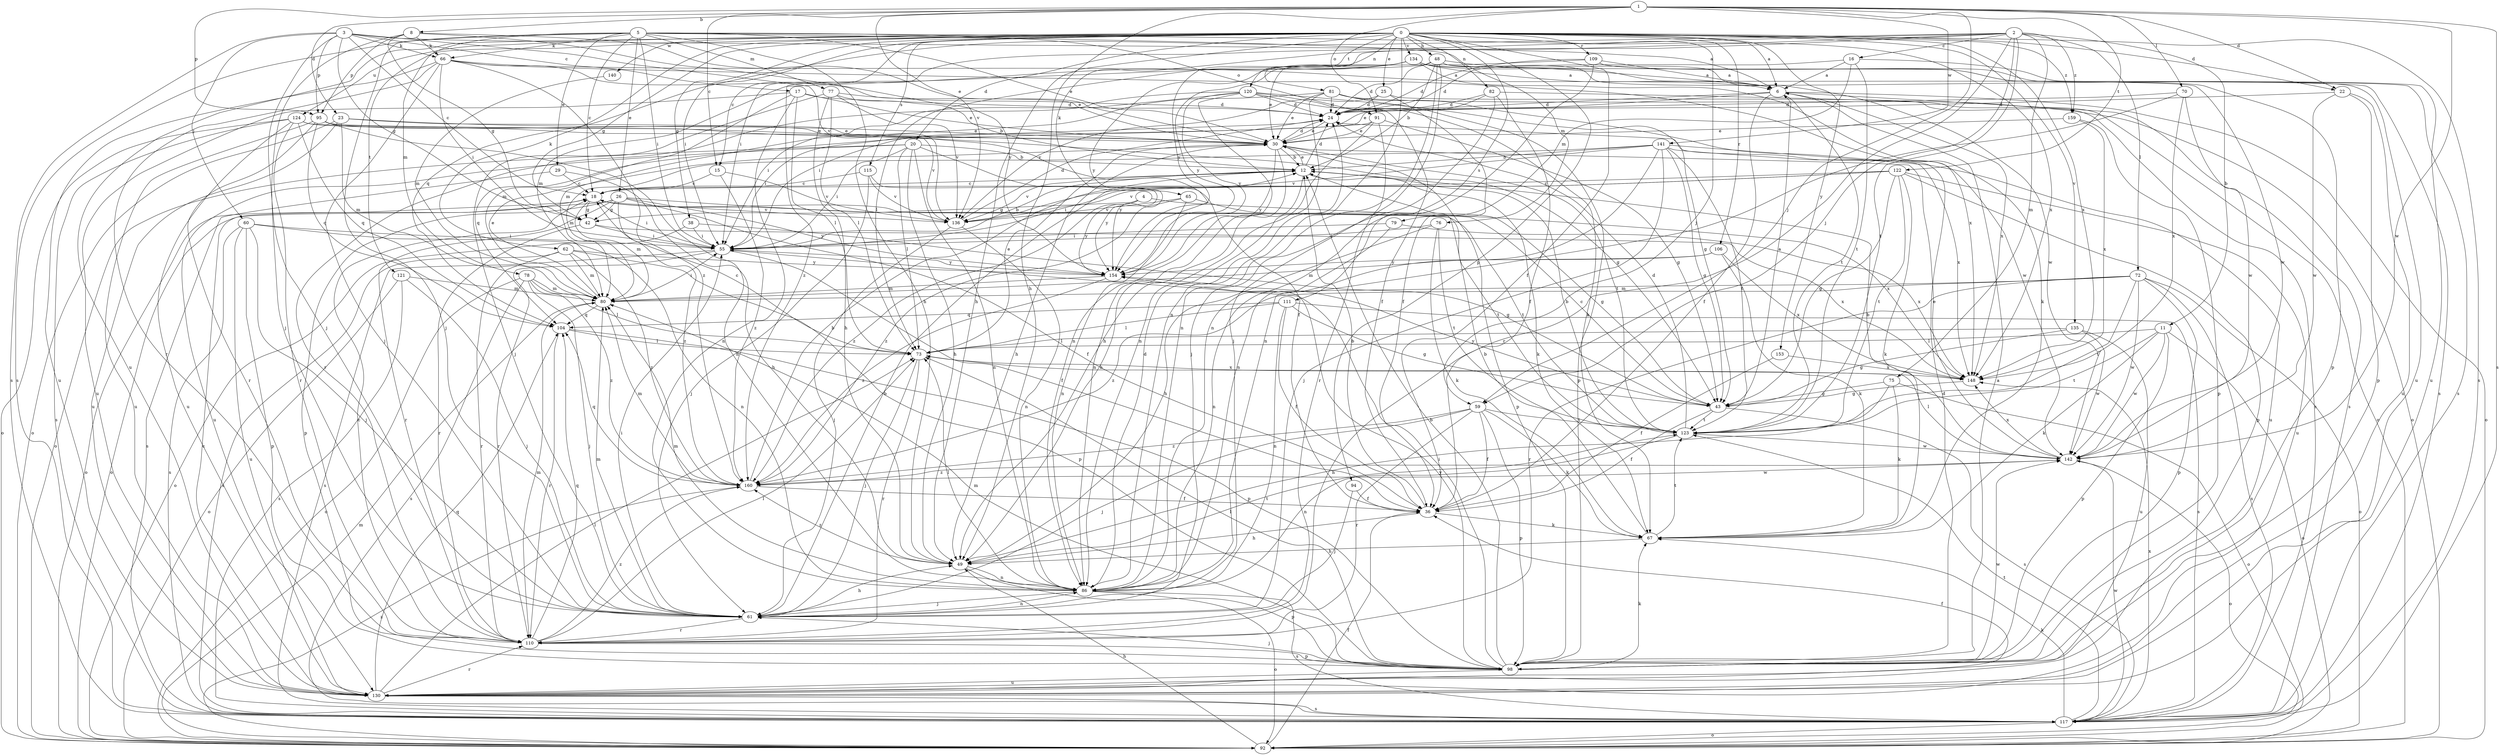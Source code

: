 strict digraph  {
0;
1;
2;
3;
4;
5;
6;
8;
11;
12;
15;
16;
17;
18;
20;
22;
23;
24;
25;
26;
29;
30;
36;
38;
42;
43;
48;
49;
55;
59;
60;
61;
62;
65;
66;
67;
70;
72;
73;
75;
76;
77;
78;
79;
80;
81;
82;
86;
91;
92;
94;
95;
98;
104;
106;
109;
110;
111;
115;
117;
120;
121;
122;
123;
124;
130;
134;
135;
136;
140;
141;
142;
148;
153;
154;
159;
160;
0 -> 6  [label=a];
0 -> 15  [label=c];
0 -> 20  [label=d];
0 -> 22  [label=d];
0 -> 25  [label=e];
0 -> 36  [label=f];
0 -> 38  [label=g];
0 -> 42  [label=g];
0 -> 48  [label=h];
0 -> 49  [label=h];
0 -> 55  [label=i];
0 -> 59  [label=j];
0 -> 62  [label=k];
0 -> 81  [label=n];
0 -> 82  [label=n];
0 -> 86  [label=n];
0 -> 94  [label=p];
0 -> 106  [label=r];
0 -> 109  [label=r];
0 -> 111  [label=s];
0 -> 115  [label=s];
0 -> 117  [label=s];
0 -> 120  [label=t];
0 -> 121  [label=t];
0 -> 124  [label=u];
0 -> 130  [label=u];
0 -> 134  [label=v];
0 -> 135  [label=v];
0 -> 140  [label=w];
0 -> 148  [label=x];
0 -> 153  [label=y];
0 -> 159  [label=z];
1 -> 8  [label=b];
1 -> 15  [label=c];
1 -> 22  [label=d];
1 -> 23  [label=d];
1 -> 49  [label=h];
1 -> 59  [label=j];
1 -> 70  [label=l];
1 -> 91  [label=o];
1 -> 95  [label=p];
1 -> 117  [label=s];
1 -> 122  [label=t];
1 -> 136  [label=v];
1 -> 141  [label=w];
1 -> 142  [label=w];
2 -> 11  [label=b];
2 -> 16  [label=c];
2 -> 55  [label=i];
2 -> 59  [label=j];
2 -> 65  [label=k];
2 -> 72  [label=l];
2 -> 75  [label=m];
2 -> 104  [label=q];
2 -> 110  [label=r];
2 -> 123  [label=t];
2 -> 154  [label=y];
2 -> 159  [label=z];
3 -> 6  [label=a];
3 -> 17  [label=c];
3 -> 18  [label=c];
3 -> 42  [label=g];
3 -> 60  [label=j];
3 -> 61  [label=j];
3 -> 66  [label=k];
3 -> 95  [label=p];
3 -> 117  [label=s];
3 -> 136  [label=v];
4 -> 42  [label=g];
4 -> 148  [label=x];
4 -> 154  [label=y];
4 -> 160  [label=z];
5 -> 18  [label=c];
5 -> 26  [label=e];
5 -> 29  [label=e];
5 -> 30  [label=e];
5 -> 49  [label=h];
5 -> 55  [label=i];
5 -> 61  [label=j];
5 -> 66  [label=k];
5 -> 76  [label=m];
5 -> 77  [label=m];
5 -> 78  [label=m];
5 -> 91  [label=o];
5 -> 117  [label=s];
5 -> 148  [label=x];
6 -> 24  [label=d];
6 -> 36  [label=f];
6 -> 55  [label=i];
6 -> 92  [label=o];
6 -> 117  [label=s];
6 -> 123  [label=t];
6 -> 148  [label=x];
8 -> 30  [label=e];
8 -> 42  [label=g];
8 -> 61  [label=j];
8 -> 66  [label=k];
8 -> 95  [label=p];
8 -> 154  [label=y];
11 -> 67  [label=k];
11 -> 73  [label=l];
11 -> 92  [label=o];
11 -> 98  [label=p];
11 -> 123  [label=t];
11 -> 142  [label=w];
12 -> 18  [label=c];
12 -> 24  [label=d];
12 -> 30  [label=e];
12 -> 49  [label=h];
12 -> 67  [label=k];
12 -> 136  [label=v];
15 -> 18  [label=c];
15 -> 136  [label=v];
15 -> 160  [label=z];
16 -> 6  [label=a];
16 -> 24  [label=d];
16 -> 79  [label=m];
16 -> 123  [label=t];
16 -> 130  [label=u];
17 -> 24  [label=d];
17 -> 30  [label=e];
17 -> 73  [label=l];
17 -> 80  [label=m];
17 -> 86  [label=n];
17 -> 130  [label=u];
18 -> 42  [label=g];
18 -> 55  [label=i];
18 -> 80  [label=m];
18 -> 92  [label=o];
18 -> 123  [label=t];
18 -> 136  [label=v];
20 -> 12  [label=b];
20 -> 49  [label=h];
20 -> 55  [label=i];
20 -> 73  [label=l];
20 -> 86  [label=n];
20 -> 92  [label=o];
20 -> 130  [label=u];
20 -> 154  [label=y];
22 -> 24  [label=d];
22 -> 98  [label=p];
22 -> 130  [label=u];
22 -> 142  [label=w];
23 -> 30  [label=e];
23 -> 36  [label=f];
23 -> 80  [label=m];
23 -> 92  [label=o];
23 -> 130  [label=u];
24 -> 30  [label=e];
24 -> 55  [label=i];
25 -> 24  [label=d];
25 -> 36  [label=f];
25 -> 117  [label=s];
25 -> 136  [label=v];
26 -> 36  [label=f];
26 -> 42  [label=g];
26 -> 92  [label=o];
26 -> 98  [label=p];
26 -> 110  [label=r];
26 -> 123  [label=t];
26 -> 154  [label=y];
26 -> 160  [label=z];
29 -> 18  [label=c];
29 -> 49  [label=h];
29 -> 117  [label=s];
30 -> 12  [label=b];
30 -> 24  [label=d];
30 -> 49  [label=h];
30 -> 86  [label=n];
30 -> 98  [label=p];
30 -> 123  [label=t];
30 -> 154  [label=y];
36 -> 12  [label=b];
36 -> 49  [label=h];
36 -> 67  [label=k];
38 -> 43  [label=g];
38 -> 55  [label=i];
38 -> 92  [label=o];
42 -> 55  [label=i];
42 -> 110  [label=r];
42 -> 148  [label=x];
43 -> 6  [label=a];
43 -> 18  [label=c];
43 -> 36  [label=f];
43 -> 117  [label=s];
43 -> 123  [label=t];
43 -> 154  [label=y];
48 -> 6  [label=a];
48 -> 12  [label=b];
48 -> 24  [label=d];
48 -> 61  [label=j];
48 -> 80  [label=m];
48 -> 86  [label=n];
48 -> 117  [label=s];
48 -> 142  [label=w];
49 -> 86  [label=n];
49 -> 98  [label=p];
49 -> 123  [label=t];
49 -> 160  [label=z];
55 -> 12  [label=b];
55 -> 36  [label=f];
55 -> 110  [label=r];
55 -> 117  [label=s];
55 -> 154  [label=y];
59 -> 36  [label=f];
59 -> 61  [label=j];
59 -> 67  [label=k];
59 -> 98  [label=p];
59 -> 110  [label=r];
59 -> 123  [label=t];
59 -> 160  [label=z];
60 -> 55  [label=i];
60 -> 61  [label=j];
60 -> 86  [label=n];
60 -> 98  [label=p];
60 -> 117  [label=s];
60 -> 130  [label=u];
61 -> 12  [label=b];
61 -> 49  [label=h];
61 -> 55  [label=i];
61 -> 80  [label=m];
61 -> 86  [label=n];
61 -> 110  [label=r];
62 -> 80  [label=m];
62 -> 98  [label=p];
62 -> 110  [label=r];
62 -> 117  [label=s];
62 -> 154  [label=y];
62 -> 160  [label=z];
65 -> 43  [label=g];
65 -> 86  [label=n];
65 -> 136  [label=v];
65 -> 160  [label=z];
66 -> 6  [label=a];
66 -> 30  [label=e];
66 -> 55  [label=i];
66 -> 61  [label=j];
66 -> 110  [label=r];
66 -> 130  [label=u];
66 -> 148  [label=x];
66 -> 160  [label=z];
67 -> 12  [label=b];
67 -> 49  [label=h];
67 -> 123  [label=t];
70 -> 24  [label=d];
70 -> 86  [label=n];
70 -> 142  [label=w];
70 -> 148  [label=x];
72 -> 80  [label=m];
72 -> 92  [label=o];
72 -> 98  [label=p];
72 -> 110  [label=r];
72 -> 117  [label=s];
72 -> 123  [label=t];
72 -> 142  [label=w];
72 -> 160  [label=z];
73 -> 18  [label=c];
73 -> 30  [label=e];
73 -> 61  [label=j];
73 -> 110  [label=r];
73 -> 148  [label=x];
75 -> 43  [label=g];
75 -> 49  [label=h];
75 -> 67  [label=k];
75 -> 92  [label=o];
76 -> 49  [label=h];
76 -> 55  [label=i];
76 -> 67  [label=k];
76 -> 123  [label=t];
77 -> 12  [label=b];
77 -> 24  [label=d];
77 -> 49  [label=h];
77 -> 61  [label=j];
77 -> 73  [label=l];
77 -> 136  [label=v];
78 -> 61  [label=j];
78 -> 73  [label=l];
78 -> 80  [label=m];
78 -> 92  [label=o];
78 -> 117  [label=s];
78 -> 160  [label=z];
79 -> 55  [label=i];
79 -> 86  [label=n];
79 -> 148  [label=x];
80 -> 30  [label=e];
80 -> 55  [label=i];
80 -> 104  [label=q];
81 -> 24  [label=d];
81 -> 30  [label=e];
81 -> 80  [label=m];
81 -> 86  [label=n];
81 -> 92  [label=o];
81 -> 98  [label=p];
81 -> 142  [label=w];
82 -> 24  [label=d];
82 -> 30  [label=e];
82 -> 36  [label=f];
82 -> 61  [label=j];
82 -> 92  [label=o];
86 -> 24  [label=d];
86 -> 61  [label=j];
86 -> 73  [label=l];
86 -> 80  [label=m];
86 -> 92  [label=o];
86 -> 117  [label=s];
91 -> 30  [label=e];
91 -> 43  [label=g];
91 -> 49  [label=h];
91 -> 104  [label=q];
91 -> 110  [label=r];
92 -> 36  [label=f];
92 -> 49  [label=h];
92 -> 80  [label=m];
92 -> 160  [label=z];
94 -> 36  [label=f];
94 -> 61  [label=j];
95 -> 30  [label=e];
95 -> 43  [label=g];
95 -> 86  [label=n];
95 -> 104  [label=q];
95 -> 110  [label=r];
95 -> 130  [label=u];
98 -> 6  [label=a];
98 -> 12  [label=b];
98 -> 24  [label=d];
98 -> 55  [label=i];
98 -> 61  [label=j];
98 -> 67  [label=k];
98 -> 73  [label=l];
98 -> 80  [label=m];
98 -> 130  [label=u];
98 -> 142  [label=w];
98 -> 154  [label=y];
104 -> 73  [label=l];
104 -> 98  [label=p];
104 -> 110  [label=r];
106 -> 67  [label=k];
106 -> 80  [label=m];
106 -> 148  [label=x];
106 -> 154  [label=y];
109 -> 6  [label=a];
109 -> 24  [label=d];
109 -> 86  [label=n];
109 -> 98  [label=p];
109 -> 142  [label=w];
109 -> 154  [label=y];
110 -> 18  [label=c];
110 -> 73  [label=l];
110 -> 80  [label=m];
110 -> 98  [label=p];
110 -> 104  [label=q];
110 -> 160  [label=z];
111 -> 36  [label=f];
111 -> 43  [label=g];
111 -> 73  [label=l];
111 -> 86  [label=n];
111 -> 104  [label=q];
111 -> 117  [label=s];
115 -> 18  [label=c];
115 -> 61  [label=j];
115 -> 136  [label=v];
115 -> 154  [label=y];
117 -> 67  [label=k];
117 -> 92  [label=o];
117 -> 123  [label=t];
117 -> 142  [label=w];
117 -> 148  [label=x];
120 -> 24  [label=d];
120 -> 36  [label=f];
120 -> 43  [label=g];
120 -> 55  [label=i];
120 -> 67  [label=k];
120 -> 86  [label=n];
120 -> 110  [label=r];
120 -> 154  [label=y];
121 -> 61  [label=j];
121 -> 80  [label=m];
121 -> 92  [label=o];
121 -> 117  [label=s];
122 -> 18  [label=c];
122 -> 43  [label=g];
122 -> 55  [label=i];
122 -> 67  [label=k];
122 -> 98  [label=p];
122 -> 123  [label=t];
122 -> 130  [label=u];
122 -> 136  [label=v];
123 -> 12  [label=b];
123 -> 24  [label=d];
123 -> 86  [label=n];
123 -> 142  [label=w];
124 -> 30  [label=e];
124 -> 92  [label=o];
124 -> 104  [label=q];
124 -> 110  [label=r];
124 -> 117  [label=s];
124 -> 130  [label=u];
124 -> 136  [label=v];
130 -> 18  [label=c];
130 -> 36  [label=f];
130 -> 73  [label=l];
130 -> 104  [label=q];
130 -> 110  [label=r];
130 -> 117  [label=s];
134 -> 6  [label=a];
134 -> 30  [label=e];
134 -> 67  [label=k];
134 -> 73  [label=l];
134 -> 117  [label=s];
134 -> 130  [label=u];
134 -> 154  [label=y];
134 -> 160  [label=z];
135 -> 43  [label=g];
135 -> 73  [label=l];
135 -> 130  [label=u];
135 -> 142  [label=w];
136 -> 24  [label=d];
136 -> 61  [label=j];
136 -> 86  [label=n];
140 -> 80  [label=m];
141 -> 12  [label=b];
141 -> 43  [label=g];
141 -> 61  [label=j];
141 -> 80  [label=m];
141 -> 86  [label=n];
141 -> 123  [label=t];
141 -> 130  [label=u];
141 -> 136  [label=v];
141 -> 148  [label=x];
142 -> 12  [label=b];
142 -> 30  [label=e];
142 -> 73  [label=l];
142 -> 92  [label=o];
142 -> 148  [label=x];
142 -> 160  [label=z];
148 -> 43  [label=g];
153 -> 36  [label=f];
153 -> 148  [label=x];
154 -> 80  [label=m];
154 -> 160  [label=z];
159 -> 30  [label=e];
159 -> 98  [label=p];
159 -> 148  [label=x];
160 -> 12  [label=b];
160 -> 36  [label=f];
160 -> 80  [label=m];
160 -> 104  [label=q];
160 -> 142  [label=w];
}
